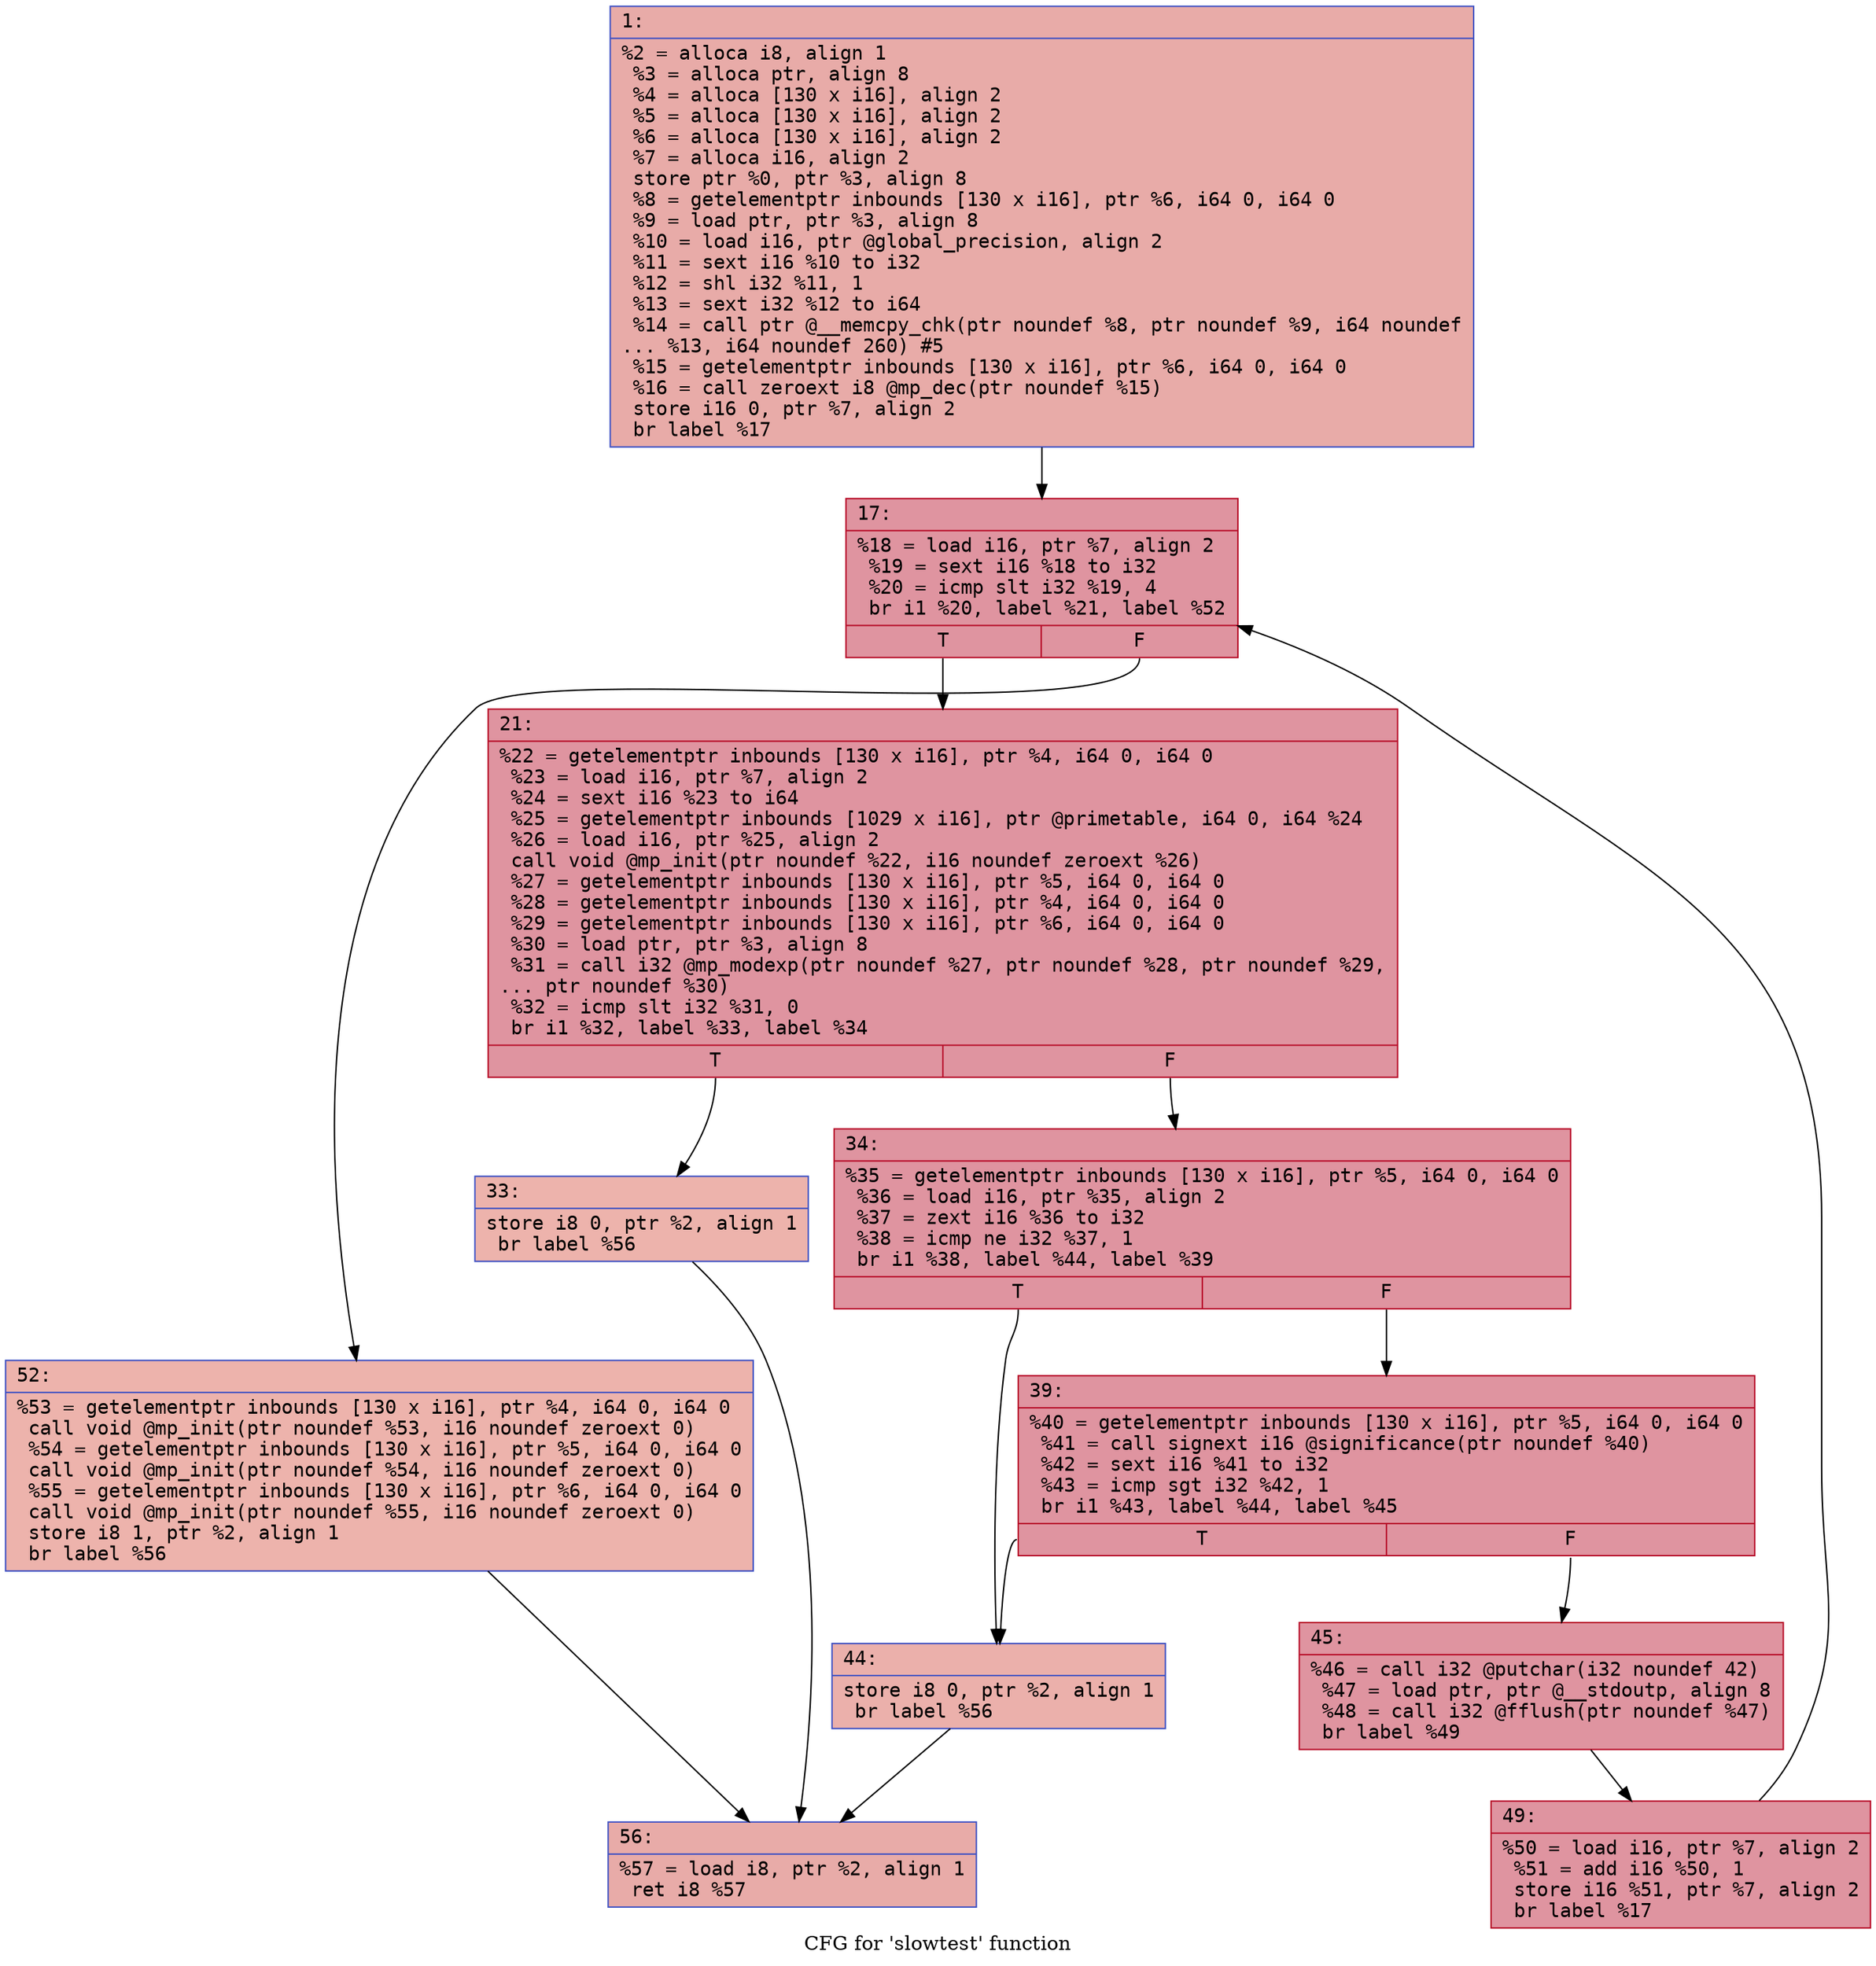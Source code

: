 digraph "CFG for 'slowtest' function" {
	label="CFG for 'slowtest' function";

	Node0x600003ba0b40 [shape=record,color="#3d50c3ff", style=filled, fillcolor="#cc403a70" fontname="Courier",label="{1:\l|  %2 = alloca i8, align 1\l  %3 = alloca ptr, align 8\l  %4 = alloca [130 x i16], align 2\l  %5 = alloca [130 x i16], align 2\l  %6 = alloca [130 x i16], align 2\l  %7 = alloca i16, align 2\l  store ptr %0, ptr %3, align 8\l  %8 = getelementptr inbounds [130 x i16], ptr %6, i64 0, i64 0\l  %9 = load ptr, ptr %3, align 8\l  %10 = load i16, ptr @global_precision, align 2\l  %11 = sext i16 %10 to i32\l  %12 = shl i32 %11, 1\l  %13 = sext i32 %12 to i64\l  %14 = call ptr @__memcpy_chk(ptr noundef %8, ptr noundef %9, i64 noundef\l... %13, i64 noundef 260) #5\l  %15 = getelementptr inbounds [130 x i16], ptr %6, i64 0, i64 0\l  %16 = call zeroext i8 @mp_dec(ptr noundef %15)\l  store i16 0, ptr %7, align 2\l  br label %17\l}"];
	Node0x600003ba0b40 -> Node0x600003ba0b90[tooltip="1 -> 17\nProbability 100.00%" ];
	Node0x600003ba0b90 [shape=record,color="#b70d28ff", style=filled, fillcolor="#b70d2870" fontname="Courier",label="{17:\l|  %18 = load i16, ptr %7, align 2\l  %19 = sext i16 %18 to i32\l  %20 = icmp slt i32 %19, 4\l  br i1 %20, label %21, label %52\l|{<s0>T|<s1>F}}"];
	Node0x600003ba0b90:s0 -> Node0x600003ba0be0[tooltip="17 -> 21\nProbability 96.88%" ];
	Node0x600003ba0b90:s1 -> Node0x600003ba0e10[tooltip="17 -> 52\nProbability 3.12%" ];
	Node0x600003ba0be0 [shape=record,color="#b70d28ff", style=filled, fillcolor="#b70d2870" fontname="Courier",label="{21:\l|  %22 = getelementptr inbounds [130 x i16], ptr %4, i64 0, i64 0\l  %23 = load i16, ptr %7, align 2\l  %24 = sext i16 %23 to i64\l  %25 = getelementptr inbounds [1029 x i16], ptr @primetable, i64 0, i64 %24\l  %26 = load i16, ptr %25, align 2\l  call void @mp_init(ptr noundef %22, i16 noundef zeroext %26)\l  %27 = getelementptr inbounds [130 x i16], ptr %5, i64 0, i64 0\l  %28 = getelementptr inbounds [130 x i16], ptr %4, i64 0, i64 0\l  %29 = getelementptr inbounds [130 x i16], ptr %6, i64 0, i64 0\l  %30 = load ptr, ptr %3, align 8\l  %31 = call i32 @mp_modexp(ptr noundef %27, ptr noundef %28, ptr noundef %29,\l... ptr noundef %30)\l  %32 = icmp slt i32 %31, 0\l  br i1 %32, label %33, label %34\l|{<s0>T|<s1>F}}"];
	Node0x600003ba0be0:s0 -> Node0x600003ba0c30[tooltip="21 -> 33\nProbability 3.12%" ];
	Node0x600003ba0be0:s1 -> Node0x600003ba0c80[tooltip="21 -> 34\nProbability 96.88%" ];
	Node0x600003ba0c30 [shape=record,color="#3d50c3ff", style=filled, fillcolor="#d6524470" fontname="Courier",label="{33:\l|  store i8 0, ptr %2, align 1\l  br label %56\l}"];
	Node0x600003ba0c30 -> Node0x600003ba0e60[tooltip="33 -> 56\nProbability 100.00%" ];
	Node0x600003ba0c80 [shape=record,color="#b70d28ff", style=filled, fillcolor="#b70d2870" fontname="Courier",label="{34:\l|  %35 = getelementptr inbounds [130 x i16], ptr %5, i64 0, i64 0\l  %36 = load i16, ptr %35, align 2\l  %37 = zext i16 %36 to i32\l  %38 = icmp ne i32 %37, 1\l  br i1 %38, label %44, label %39\l|{<s0>T|<s1>F}}"];
	Node0x600003ba0c80:s0 -> Node0x600003ba0d20[tooltip="34 -> 44\nProbability 3.12%" ];
	Node0x600003ba0c80:s1 -> Node0x600003ba0cd0[tooltip="34 -> 39\nProbability 96.88%" ];
	Node0x600003ba0cd0 [shape=record,color="#b70d28ff", style=filled, fillcolor="#b70d2870" fontname="Courier",label="{39:\l|  %40 = getelementptr inbounds [130 x i16], ptr %5, i64 0, i64 0\l  %41 = call signext i16 @significance(ptr noundef %40)\l  %42 = sext i16 %41 to i32\l  %43 = icmp sgt i32 %42, 1\l  br i1 %43, label %44, label %45\l|{<s0>T|<s1>F}}"];
	Node0x600003ba0cd0:s0 -> Node0x600003ba0d20[tooltip="39 -> 44\nProbability 3.12%" ];
	Node0x600003ba0cd0:s1 -> Node0x600003ba0d70[tooltip="39 -> 45\nProbability 96.88%" ];
	Node0x600003ba0d20 [shape=record,color="#3d50c3ff", style=filled, fillcolor="#d24b4070" fontname="Courier",label="{44:\l|  store i8 0, ptr %2, align 1\l  br label %56\l}"];
	Node0x600003ba0d20 -> Node0x600003ba0e60[tooltip="44 -> 56\nProbability 100.00%" ];
	Node0x600003ba0d70 [shape=record,color="#b70d28ff", style=filled, fillcolor="#b70d2870" fontname="Courier",label="{45:\l|  %46 = call i32 @putchar(i32 noundef 42)\l  %47 = load ptr, ptr @__stdoutp, align 8\l  %48 = call i32 @fflush(ptr noundef %47)\l  br label %49\l}"];
	Node0x600003ba0d70 -> Node0x600003ba0dc0[tooltip="45 -> 49\nProbability 100.00%" ];
	Node0x600003ba0dc0 [shape=record,color="#b70d28ff", style=filled, fillcolor="#b70d2870" fontname="Courier",label="{49:\l|  %50 = load i16, ptr %7, align 2\l  %51 = add i16 %50, 1\l  store i16 %51, ptr %7, align 2\l  br label %17\l}"];
	Node0x600003ba0dc0 -> Node0x600003ba0b90[tooltip="49 -> 17\nProbability 100.00%" ];
	Node0x600003ba0e10 [shape=record,color="#3d50c3ff", style=filled, fillcolor="#d6524470" fontname="Courier",label="{52:\l|  %53 = getelementptr inbounds [130 x i16], ptr %4, i64 0, i64 0\l  call void @mp_init(ptr noundef %53, i16 noundef zeroext 0)\l  %54 = getelementptr inbounds [130 x i16], ptr %5, i64 0, i64 0\l  call void @mp_init(ptr noundef %54, i16 noundef zeroext 0)\l  %55 = getelementptr inbounds [130 x i16], ptr %6, i64 0, i64 0\l  call void @mp_init(ptr noundef %55, i16 noundef zeroext 0)\l  store i8 1, ptr %2, align 1\l  br label %56\l}"];
	Node0x600003ba0e10 -> Node0x600003ba0e60[tooltip="52 -> 56\nProbability 100.00%" ];
	Node0x600003ba0e60 [shape=record,color="#3d50c3ff", style=filled, fillcolor="#cc403a70" fontname="Courier",label="{56:\l|  %57 = load i8, ptr %2, align 1\l  ret i8 %57\l}"];
}
